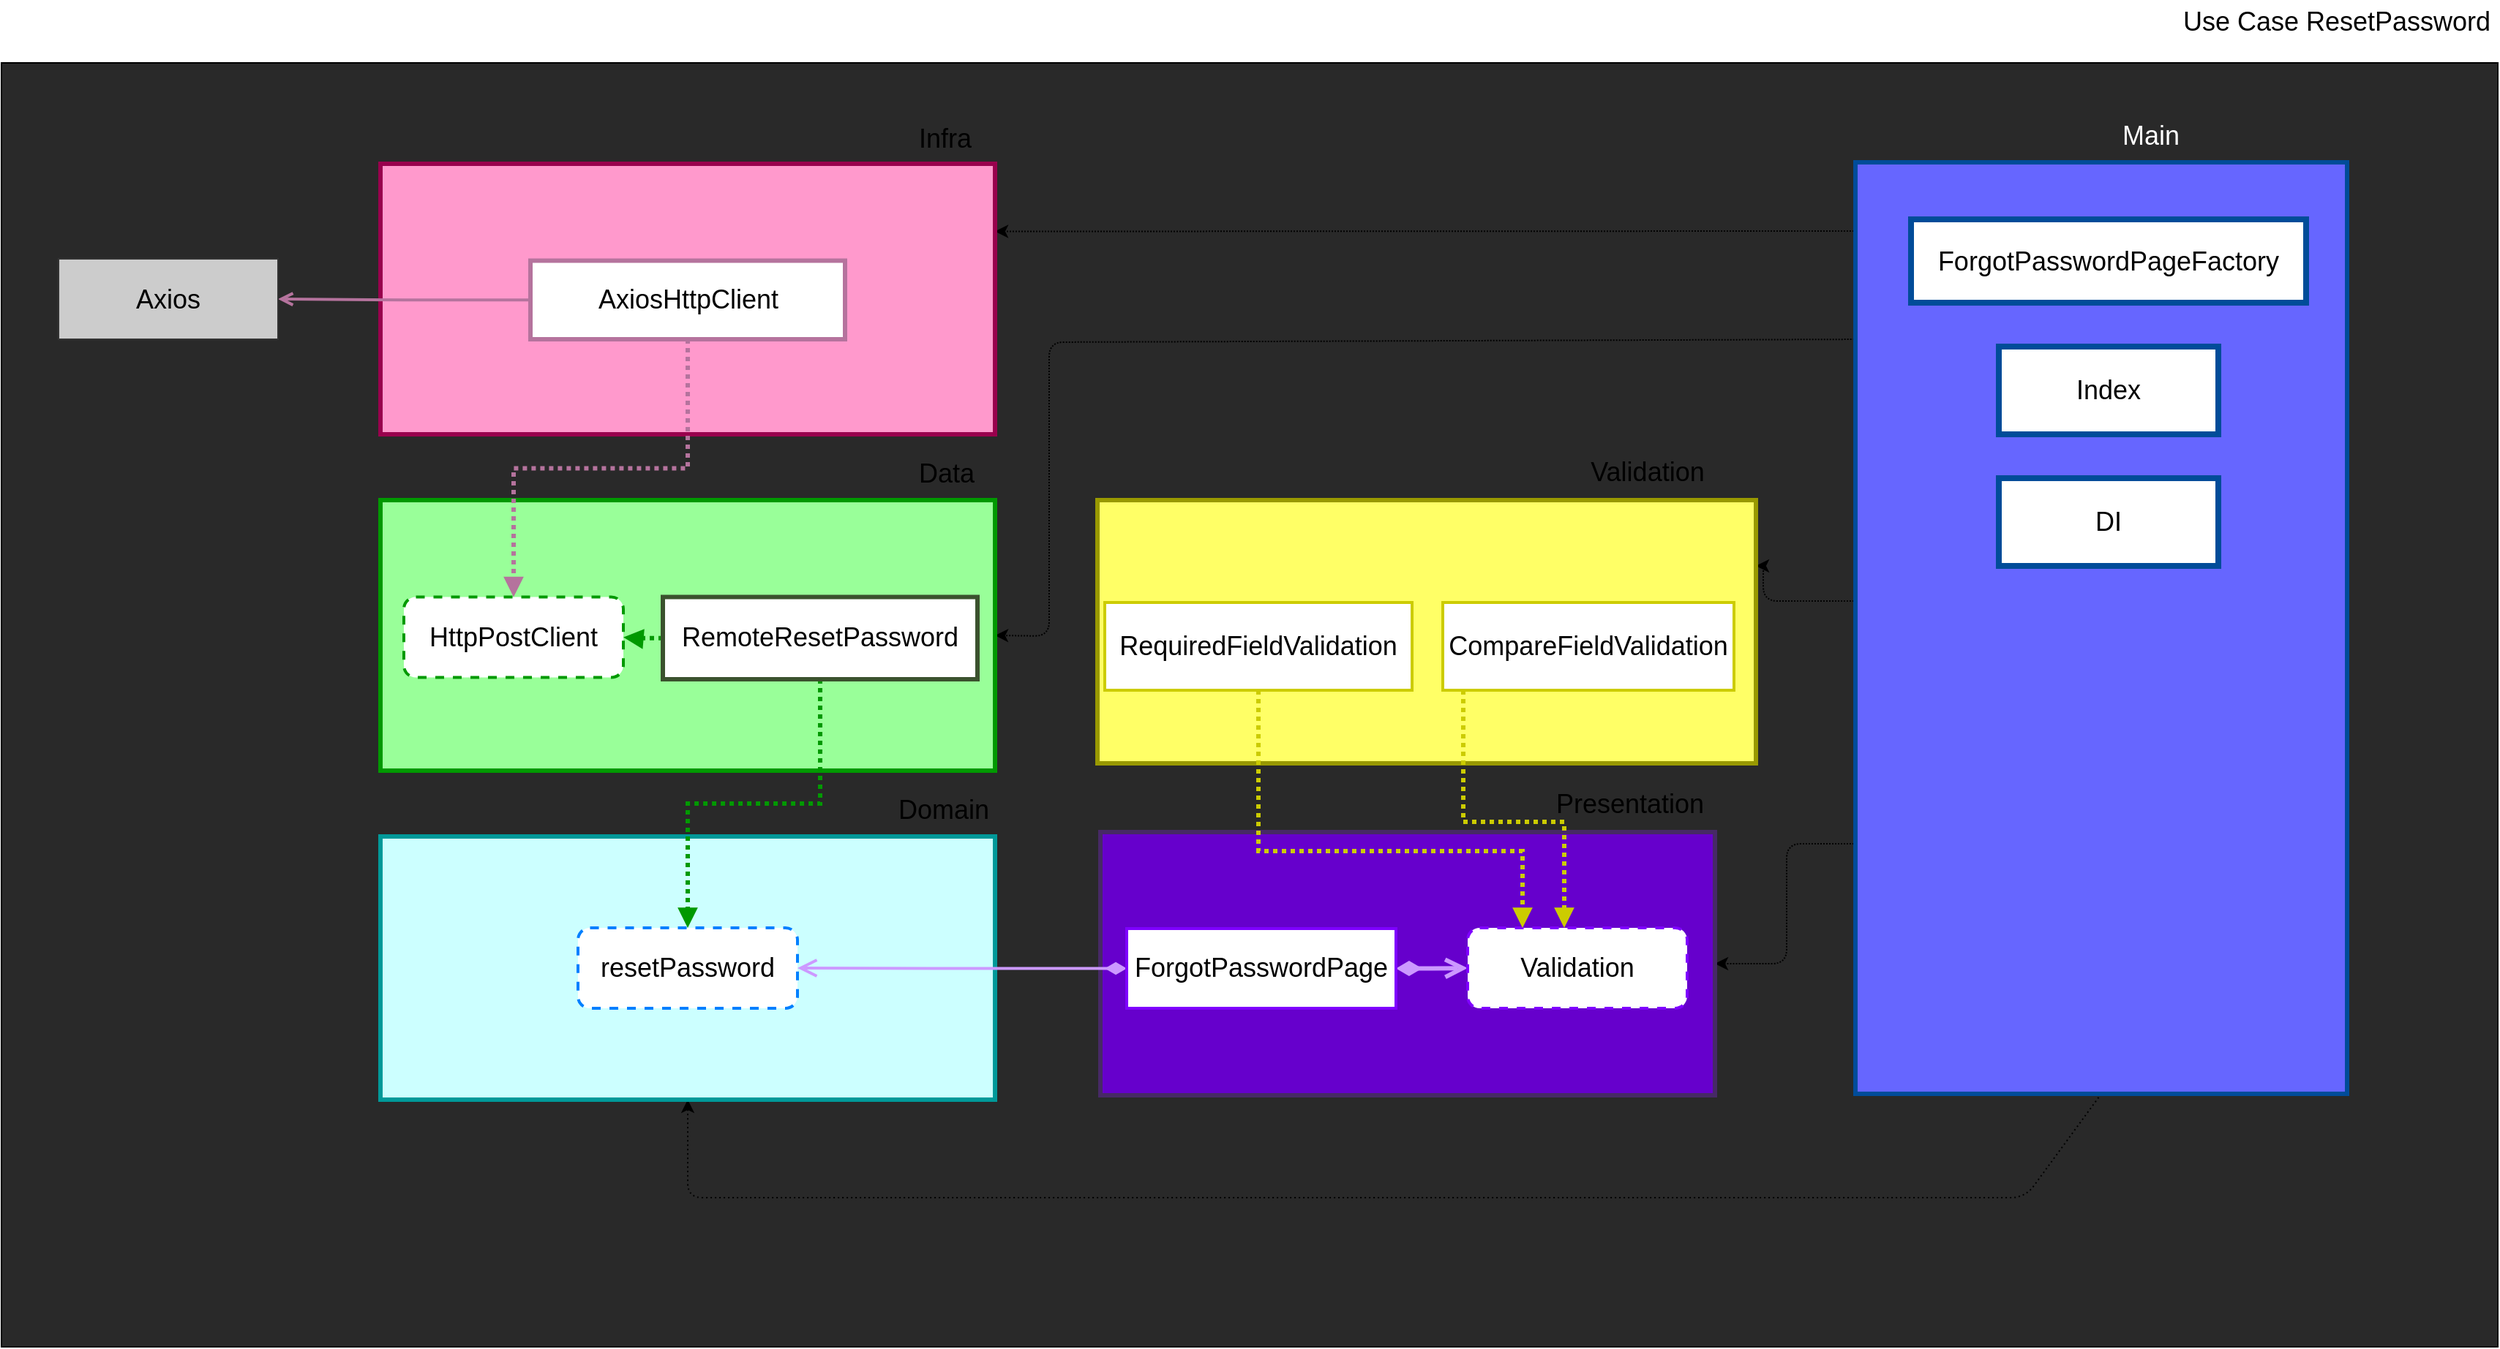 <mxfile>
    <diagram id="fauki0Zlmw-hDNIveIyl" name="Page-1">
        <mxGraphModel dx="2526" dy="802" grid="0" gridSize="10" guides="1" tooltips="1" connect="1" arrows="1" fold="1" page="0" pageScale="1" pageWidth="827" pageHeight="1169" math="0" shadow="0">
            <root>
                <mxCell id="0"/>
                <mxCell id="1" parent="0"/>
                <mxCell id="2" value="" style="rounded=0;whiteSpace=wrap;html=1;fontSize=18;fillColor=#292929;" parent="1" vertex="1">
                    <mxGeometry x="-474" y="248" width="1706" height="878" as="geometry"/>
                </mxCell>
                <mxCell id="3" style="edgeStyle=none;html=1;fontColor=#FFFFFF;entryX=1;entryY=0.25;entryDx=0;entryDy=0;dashed=1;dashPattern=1 1;" parent="1" target="30" edge="1">
                    <mxGeometry relative="1" as="geometry">
                        <mxPoint x="698" y="610" as="targetPoint"/>
                        <mxPoint x="802" y="616" as="sourcePoint"/>
                        <Array as="points">
                            <mxPoint x="730" y="616"/>
                            <mxPoint x="730" y="592"/>
                        </Array>
                    </mxGeometry>
                </mxCell>
                <mxCell id="4" style="edgeStyle=none;html=1;entryX=1;entryY=0.5;entryDx=0;entryDy=0;fontColor=#FFFFFF;dashed=1;dashPattern=1 1;" parent="1" target="24" edge="1">
                    <mxGeometry relative="1" as="geometry">
                        <mxPoint x="804.0" y="782.0" as="sourcePoint"/>
                        <Array as="points">
                            <mxPoint x="746" y="782"/>
                            <mxPoint x="746" y="864"/>
                        </Array>
                    </mxGeometry>
                </mxCell>
                <mxCell id="5" style="edgeStyle=none;html=1;entryX=1;entryY=0.25;entryDx=0;entryDy=0;fontColor=#FFFFFF;dashed=1;dashPattern=1 1;" parent="1" target="18" edge="1">
                    <mxGeometry relative="1" as="geometry">
                        <mxPoint x="800" y="363" as="sourcePoint"/>
                    </mxGeometry>
                </mxCell>
                <mxCell id="6" style="edgeStyle=none;html=1;exitX=0.5;exitY=1;exitDx=0;exitDy=0;fontColor=#FFFFFF;entryX=0.5;entryY=1;entryDx=0;entryDy=0;dashed=1;dashPattern=1 2;" parent="1" source="8" target="10" edge="1">
                    <mxGeometry relative="1" as="geometry">
                        <Array as="points">
                            <mxPoint x="909" y="1024"/>
                            <mxPoint x="-5" y="1024"/>
                        </Array>
                    </mxGeometry>
                </mxCell>
                <mxCell id="7" style="edgeStyle=none;html=1;exitX=0.004;exitY=0.19;exitDx=0;exitDy=0;entryX=1;entryY=0.5;entryDx=0;entryDy=0;fontColor=#FFFFFF;exitPerimeter=0;dashed=1;dashPattern=1 1;" parent="1" source="8" target="9" edge="1">
                    <mxGeometry relative="1" as="geometry">
                        <Array as="points">
                            <mxPoint x="242" y="439"/>
                            <mxPoint x="242" y="640"/>
                        </Array>
                    </mxGeometry>
                </mxCell>
                <mxCell id="8" value="" style="rounded=0;whiteSpace=wrap;html=1;fontSize=18;strokeColor=#004C99;strokeWidth=3;fillColor=#6666FF;" parent="1" vertex="1">
                    <mxGeometry x="793" y="316" width="336" height="637" as="geometry"/>
                </mxCell>
                <mxCell id="9" value="" style="rounded=0;whiteSpace=wrap;html=1;fillColor=#99FF99;strokeColor=#009900;strokeWidth=3;fontSize=18;" parent="1" vertex="1">
                    <mxGeometry x="-215" y="547" width="420" height="185" as="geometry"/>
                </mxCell>
                <mxCell id="10" value="" style="rounded=0;whiteSpace=wrap;html=1;fillColor=#CCFFFF;strokeColor=#009999;strokeWidth=3;fontSize=18;" parent="1" vertex="1">
                    <mxGeometry x="-215" y="777" width="420" height="180" as="geometry"/>
                </mxCell>
                <mxCell id="11" value="&lt;font style=&quot;font-size: 18px&quot; color=&quot;#000000&quot;&gt;resetPassword&lt;/font&gt;" style="rounded=1;whiteSpace=wrap;html=1;strokeColor=#007FFF;dashed=1;strokeWidth=2;fillColor=#FFFFFF;" parent="1" vertex="1">
                    <mxGeometry x="-80" y="839.5" width="150" height="55" as="geometry"/>
                </mxCell>
                <mxCell id="12" value="Domain" style="text;html=1;strokeColor=none;fillColor=none;align=center;verticalAlign=middle;whiteSpace=wrap;rounded=0;fontSize=18;" parent="1" vertex="1">
                    <mxGeometry x="140" y="744" width="60" height="30" as="geometry"/>
                </mxCell>
                <mxCell id="13" style="edgeStyle=orthogonalEdgeStyle;rounded=0;orthogonalLoop=1;jettySize=auto;html=1;exitX=0.5;exitY=1;exitDx=0;exitDy=0;fontSize=18;strokeWidth=3;fillColor=#d5e8d4;strokeColor=#009900;dashed=1;dashPattern=1 1;endArrow=block;endFill=1;" parent="1" source="15" target="11" edge="1">
                    <mxGeometry relative="1" as="geometry"/>
                </mxCell>
                <mxCell id="14" style="edgeStyle=orthogonalEdgeStyle;rounded=0;orthogonalLoop=1;jettySize=auto;html=1;exitX=0;exitY=0.5;exitDx=0;exitDy=0;fontSize=18;strokeColor=#009900;strokeWidth=3;dashed=1;dashPattern=1 1;endArrow=block;endFill=1;" parent="1" source="15" target="17" edge="1">
                    <mxGeometry relative="1" as="geometry"/>
                </mxCell>
                <mxCell id="15" value="&lt;font style=&quot;font-size: 18px&quot; color=&quot;#000000&quot;&gt;RemoteResetPassword&lt;/font&gt;" style="rounded=0;whiteSpace=wrap;html=1;strokeColor=#3B522E;strokeWidth=3;fillColor=#FFFFFF;" parent="1" vertex="1">
                    <mxGeometry x="-22" y="613.25" width="215" height="56.25" as="geometry"/>
                </mxCell>
                <mxCell id="16" value="Data&lt;br&gt;" style="text;html=1;strokeColor=none;fillColor=none;align=center;verticalAlign=middle;whiteSpace=wrap;rounded=0;fontSize=18;" parent="1" vertex="1">
                    <mxGeometry x="142" y="514" width="60" height="30" as="geometry"/>
                </mxCell>
                <mxCell id="17" value="&lt;font style=&quot;font-size: 18px&quot; color=&quot;#000000&quot;&gt;HttpPostClient&lt;/font&gt;" style="rounded=1;whiteSpace=wrap;html=1;strokeColor=#009900;dashed=1;strokeWidth=2;fillColor=#FFFFFF;" parent="1" vertex="1">
                    <mxGeometry x="-199" y="613.25" width="150" height="55" as="geometry"/>
                </mxCell>
                <mxCell id="18" value="" style="rounded=0;whiteSpace=wrap;html=1;fillColor=#FF99CC;strokeColor=#99004D;strokeWidth=3;fontSize=18;" parent="1" vertex="1">
                    <mxGeometry x="-215" y="317" width="420" height="185" as="geometry"/>
                </mxCell>
                <mxCell id="19" style="edgeStyle=orthogonalEdgeStyle;rounded=0;orthogonalLoop=1;jettySize=auto;html=1;exitX=0;exitY=0.5;exitDx=0;exitDy=0;fontSize=18;strokeColor=#B5739D;strokeWidth=2;endArrow=open;endFill=0;sourcePerimeterSpacing=0;startSize=6;" parent="1" source="21" target="23" edge="1">
                    <mxGeometry relative="1" as="geometry"/>
                </mxCell>
                <mxCell id="20" style="edgeStyle=orthogonalEdgeStyle;rounded=0;orthogonalLoop=1;jettySize=auto;html=1;exitX=0.5;exitY=1;exitDx=0;exitDy=0;fontSize=18;strokeColor=#B5739D;strokeWidth=3;dashed=1;dashPattern=1 1;endArrow=block;endFill=1;" parent="1" source="21" target="17" edge="1">
                    <mxGeometry relative="1" as="geometry"/>
                </mxCell>
                <mxCell id="21" value="&lt;font style=&quot;font-size: 18px&quot; color=&quot;#000000&quot;&gt;AxiosHttpClient&lt;/font&gt;" style="rounded=0;whiteSpace=wrap;html=1;strokeColor=#B5739D;strokeWidth=3;fillColor=#FFFFFF;" parent="1" vertex="1">
                    <mxGeometry x="-112.5" y="383.25" width="215" height="53.75" as="geometry"/>
                </mxCell>
                <mxCell id="22" value="Infra" style="text;html=1;strokeColor=none;fillColor=none;align=center;verticalAlign=middle;whiteSpace=wrap;rounded=0;fontSize=18;" parent="1" vertex="1">
                    <mxGeometry x="141" y="285" width="60" height="30" as="geometry"/>
                </mxCell>
                <mxCell id="23" value="&lt;font style=&quot;font-size: 18px&quot; color=&quot;#000000&quot;&gt;Axios&lt;/font&gt;" style="rounded=0;whiteSpace=wrap;html=1;strokeColor=#333333;fillColor=#CCCCCC;" parent="1" vertex="1">
                    <mxGeometry x="-435" y="382" width="150" height="55" as="geometry"/>
                </mxCell>
                <mxCell id="24" value="" style="rounded=0;whiteSpace=wrap;html=1;fillColor=#6600CC;strokeColor=#472966;strokeWidth=3;fontSize=18;" parent="1" vertex="1">
                    <mxGeometry x="277" y="774" width="420" height="180" as="geometry"/>
                </mxCell>
                <mxCell id="25" style="edgeStyle=orthogonalEdgeStyle;rounded=0;orthogonalLoop=1;jettySize=auto;html=1;exitX=0;exitY=0.5;exitDx=0;exitDy=0;fontSize=18;strokeColor=#CC99FF;strokeWidth=2;endArrow=open;endFill=0;startArrow=diamondThin;startFill=1;targetPerimeterSpacing=0;endSize=9;startSize=9;" parent="1" source="27" target="11" edge="1">
                    <mxGeometry relative="1" as="geometry"/>
                </mxCell>
                <mxCell id="26" style="edgeStyle=orthogonalEdgeStyle;rounded=0;orthogonalLoop=1;jettySize=auto;html=1;exitX=1;exitY=0.5;exitDx=0;exitDy=0;fontSize=18;fontColor=#FFFFFF;strokeColor=#CC99FF;strokeWidth=3;endArrow=open;endFill=0;startArrow=diamondThin;startFill=1;endSize=9;startSize=9;" parent="1" source="27" target="29" edge="1">
                    <mxGeometry relative="1" as="geometry"/>
                </mxCell>
                <mxCell id="27" value="&lt;font color=&quot;#000000&quot;&gt;&lt;span style=&quot;font-size: 18px&quot;&gt;ForgotPasswordPage&lt;/span&gt;&lt;/font&gt;" style="rounded=0;whiteSpace=wrap;html=1;strokeColor=#7F00FF;strokeWidth=2;fillColor=#FFFFFF;" parent="1" vertex="1">
                    <mxGeometry x="295" y="840" width="184" height="54.5" as="geometry"/>
                </mxCell>
                <mxCell id="28" value="Presentation" style="text;html=1;strokeColor=none;fillColor=none;align=center;verticalAlign=middle;whiteSpace=wrap;rounded=0;fontSize=18;" parent="1" vertex="1">
                    <mxGeometry x="584" y="740" width="110" height="30" as="geometry"/>
                </mxCell>
                <mxCell id="29" value="&lt;font style=&quot;font-size: 18px&quot; color=&quot;#000000&quot;&gt;Validation&lt;/font&gt;" style="rounded=1;whiteSpace=wrap;html=1;strokeColor=#7F00FF;dashed=1;strokeWidth=2;fillColor=#FFFFFF;" parent="1" vertex="1">
                    <mxGeometry x="528" y="839.5" width="150" height="55" as="geometry"/>
                </mxCell>
                <mxCell id="30" value="" style="rounded=0;whiteSpace=wrap;html=1;fillColor=#FFFF66;strokeColor=#999900;strokeWidth=3;fontSize=18;" parent="1" vertex="1">
                    <mxGeometry x="275" y="547" width="450" height="180" as="geometry"/>
                </mxCell>
                <mxCell id="31" style="edgeStyle=orthogonalEdgeStyle;rounded=0;orthogonalLoop=1;jettySize=auto;html=1;exitX=0.5;exitY=1;exitDx=0;exitDy=0;fontSize=18;fontColor=#FFFFFF;strokeColor=#CCCC00;strokeWidth=3;fillColor=#fff2cc;endArrow=block;endFill=1;dashed=1;dashPattern=1 1;entryX=0.25;entryY=0;entryDx=0;entryDy=0;" parent="1" source="32" target="29" edge="1">
                    <mxGeometry relative="1" as="geometry">
                        <Array as="points">
                            <mxPoint x="385" y="787"/>
                            <mxPoint x="565" y="787"/>
                        </Array>
                    </mxGeometry>
                </mxCell>
                <mxCell id="32" value="&lt;font style=&quot;font-size: 18px&quot; color=&quot;#000000&quot;&gt;RequiredFieldValidation&lt;/font&gt;" style="rounded=0;whiteSpace=wrap;html=1;strokeColor=#CCCC00;strokeWidth=2;fillColor=#FFFFFF;" parent="1" vertex="1">
                    <mxGeometry x="280" y="617" width="210" height="60" as="geometry"/>
                </mxCell>
                <mxCell id="33" value="Validation" style="text;html=1;strokeColor=none;fillColor=none;align=center;verticalAlign=middle;whiteSpace=wrap;rounded=0;fontSize=18;" parent="1" vertex="1">
                    <mxGeometry x="610" y="513" width="82" height="30" as="geometry"/>
                </mxCell>
                <mxCell id="34" style="edgeStyle=orthogonalEdgeStyle;rounded=0;orthogonalLoop=1;jettySize=auto;html=1;fontSize=18;fontColor=#FFFFFF;strokeColor=#CCCC00;strokeWidth=3;fillColor=#fff2cc;endArrow=block;endFill=1;dashed=1;dashPattern=1 1;" parent="1" source="35" target="29" edge="1">
                    <mxGeometry relative="1" as="geometry">
                        <Array as="points">
                            <mxPoint x="525" y="767"/>
                            <mxPoint x="594" y="767"/>
                        </Array>
                    </mxGeometry>
                </mxCell>
                <mxCell id="35" value="&lt;font color=&quot;#000000&quot;&gt;&lt;span style=&quot;font-size: 18px&quot;&gt;CompareFieldValidation&lt;/span&gt;&lt;/font&gt;" style="rounded=0;whiteSpace=wrap;html=1;strokeColor=#CCCC00;strokeWidth=2;fillColor=#FFFFFF;" parent="1" vertex="1">
                    <mxGeometry x="511" y="617" width="199" height="60" as="geometry"/>
                </mxCell>
                <mxCell id="36" value="Main" style="text;html=1;strokeColor=none;fillColor=none;align=center;verticalAlign=middle;whiteSpace=wrap;rounded=0;fontSize=18;fontColor=#FFFFFF;" parent="1" vertex="1">
                    <mxGeometry x="965" y="283" width="60" height="30" as="geometry"/>
                </mxCell>
                <mxCell id="37" value="ForgotPasswordPageFactory" style="rounded=0;whiteSpace=wrap;html=1;fontSize=18;fontColor=#000000;strokeColor=#004C99;strokeWidth=4;fillColor=#FFFFFF;" parent="1" vertex="1">
                    <mxGeometry x="831" y="355" width="270" height="57" as="geometry"/>
                </mxCell>
                <mxCell id="38" value="Index" style="rounded=0;whiteSpace=wrap;html=1;fontSize=18;fontColor=#000000;strokeColor=#004C99;strokeWidth=4;fillColor=#FFFFFF;" parent="1" vertex="1">
                    <mxGeometry x="891" y="442" width="150" height="60" as="geometry"/>
                </mxCell>
                <mxCell id="39" value="DI" style="rounded=0;whiteSpace=wrap;html=1;fontSize=18;fontColor=#000000;strokeColor=#004C99;strokeWidth=4;fillColor=#FFFFFF;" parent="1" vertex="1">
                    <mxGeometry x="891" y="532" width="150" height="60" as="geometry"/>
                </mxCell>
                <mxCell id="40" value="Use Case ResetPassword" style="text;html=1;strokeColor=none;fillColor=none;align=center;verticalAlign=middle;whiteSpace=wrap;rounded=0;fontSize=18;" parent="1" vertex="1">
                    <mxGeometry x="1012" y="205" width="220" height="30" as="geometry"/>
                </mxCell>
            </root>
        </mxGraphModel>
    </diagram>
</mxfile>
